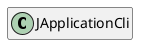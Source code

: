 @startuml
set namespaceSeparator \\
hide members
hide << alias >> circle

class JApplicationCli
@enduml
